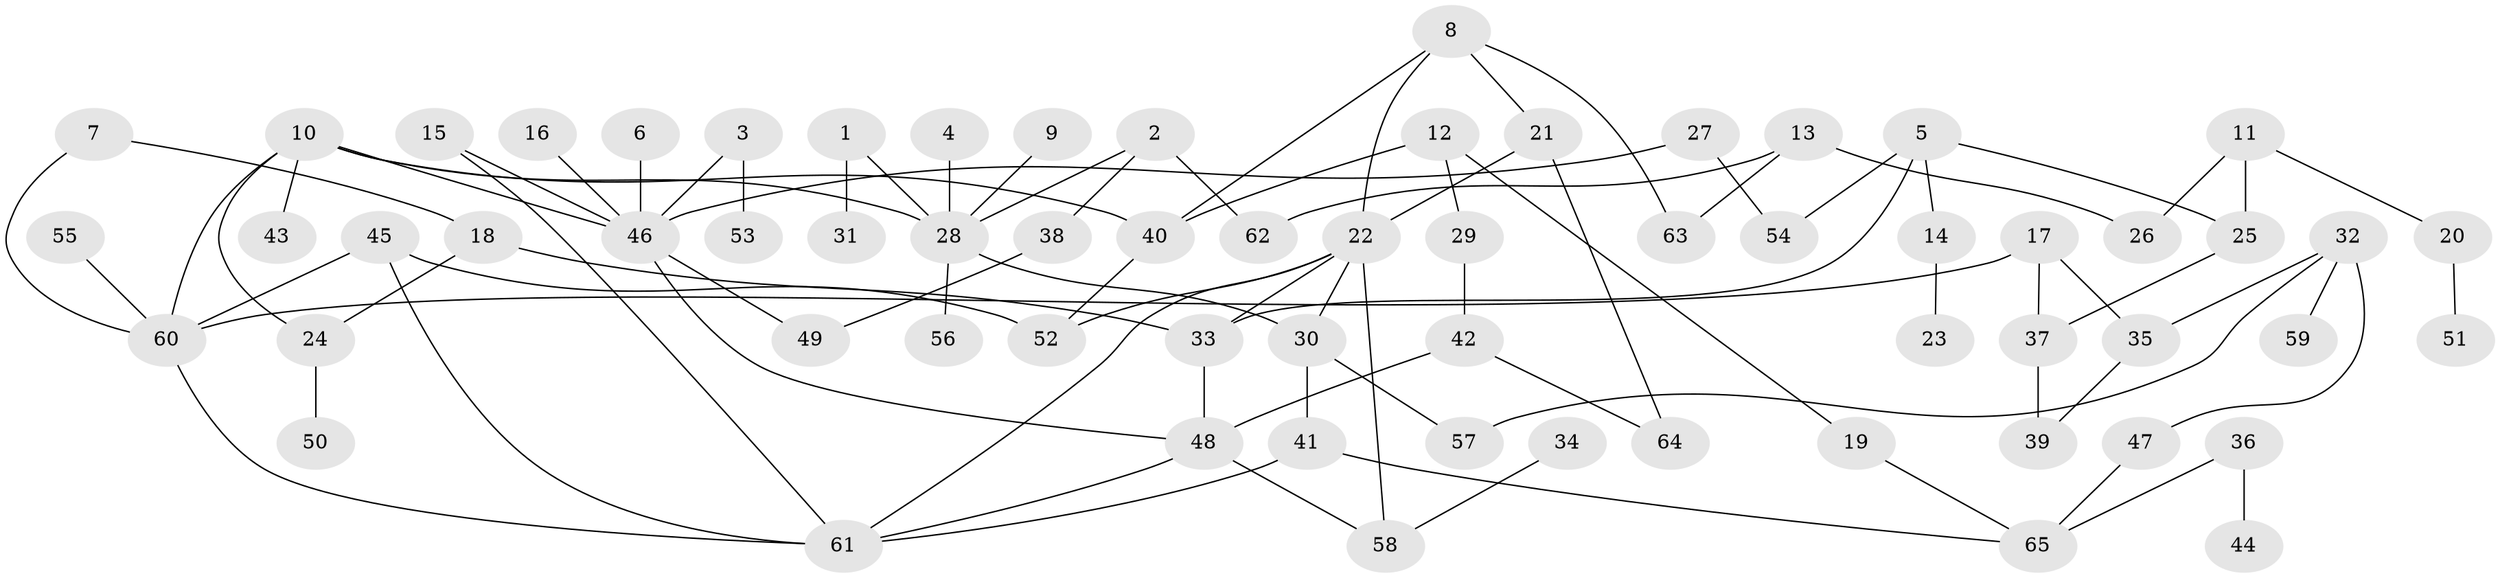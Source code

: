 // original degree distribution, {6: 0.023076923076923078, 8: 0.015384615384615385, 10: 0.007692307692307693, 2: 0.35384615384615387, 5: 0.038461538461538464, 3: 0.2153846153846154, 4: 0.06153846153846154, 1: 0.2846153846153846}
// Generated by graph-tools (version 1.1) at 2025/00/03/09/25 03:00:59]
// undirected, 65 vertices, 88 edges
graph export_dot {
graph [start="1"]
  node [color=gray90,style=filled];
  1;
  2;
  3;
  4;
  5;
  6;
  7;
  8;
  9;
  10;
  11;
  12;
  13;
  14;
  15;
  16;
  17;
  18;
  19;
  20;
  21;
  22;
  23;
  24;
  25;
  26;
  27;
  28;
  29;
  30;
  31;
  32;
  33;
  34;
  35;
  36;
  37;
  38;
  39;
  40;
  41;
  42;
  43;
  44;
  45;
  46;
  47;
  48;
  49;
  50;
  51;
  52;
  53;
  54;
  55;
  56;
  57;
  58;
  59;
  60;
  61;
  62;
  63;
  64;
  65;
  1 -- 28 [weight=1.0];
  1 -- 31 [weight=1.0];
  2 -- 28 [weight=1.0];
  2 -- 38 [weight=1.0];
  2 -- 62 [weight=1.0];
  3 -- 46 [weight=1.0];
  3 -- 53 [weight=1.0];
  4 -- 28 [weight=1.0];
  5 -- 14 [weight=1.0];
  5 -- 25 [weight=1.0];
  5 -- 33 [weight=1.0];
  5 -- 54 [weight=1.0];
  6 -- 46 [weight=1.0];
  7 -- 18 [weight=1.0];
  7 -- 60 [weight=1.0];
  8 -- 21 [weight=1.0];
  8 -- 22 [weight=1.0];
  8 -- 40 [weight=1.0];
  8 -- 63 [weight=1.0];
  9 -- 28 [weight=1.0];
  10 -- 24 [weight=1.0];
  10 -- 28 [weight=1.0];
  10 -- 40 [weight=1.0];
  10 -- 43 [weight=1.0];
  10 -- 46 [weight=1.0];
  10 -- 60 [weight=1.0];
  11 -- 20 [weight=1.0];
  11 -- 25 [weight=1.0];
  11 -- 26 [weight=1.0];
  12 -- 19 [weight=1.0];
  12 -- 29 [weight=1.0];
  12 -- 40 [weight=1.0];
  13 -- 26 [weight=1.0];
  13 -- 62 [weight=1.0];
  13 -- 63 [weight=1.0];
  14 -- 23 [weight=1.0];
  15 -- 46 [weight=1.0];
  15 -- 61 [weight=1.0];
  16 -- 46 [weight=1.0];
  17 -- 35 [weight=1.0];
  17 -- 37 [weight=1.0];
  17 -- 60 [weight=1.0];
  18 -- 24 [weight=1.0];
  18 -- 33 [weight=1.0];
  19 -- 65 [weight=1.0];
  20 -- 51 [weight=1.0];
  21 -- 22 [weight=1.0];
  21 -- 64 [weight=1.0];
  22 -- 30 [weight=1.0];
  22 -- 33 [weight=2.0];
  22 -- 52 [weight=1.0];
  22 -- 58 [weight=1.0];
  22 -- 61 [weight=1.0];
  24 -- 50 [weight=1.0];
  25 -- 37 [weight=1.0];
  27 -- 46 [weight=1.0];
  27 -- 54 [weight=1.0];
  28 -- 30 [weight=1.0];
  28 -- 56 [weight=1.0];
  29 -- 42 [weight=1.0];
  30 -- 41 [weight=1.0];
  30 -- 57 [weight=2.0];
  32 -- 35 [weight=1.0];
  32 -- 47 [weight=1.0];
  32 -- 57 [weight=1.0];
  32 -- 59 [weight=1.0];
  33 -- 48 [weight=1.0];
  34 -- 58 [weight=1.0];
  35 -- 39 [weight=1.0];
  36 -- 44 [weight=1.0];
  36 -- 65 [weight=1.0];
  37 -- 39 [weight=1.0];
  38 -- 49 [weight=1.0];
  40 -- 52 [weight=1.0];
  41 -- 61 [weight=1.0];
  41 -- 65 [weight=1.0];
  42 -- 48 [weight=1.0];
  42 -- 64 [weight=1.0];
  45 -- 52 [weight=1.0];
  45 -- 60 [weight=1.0];
  45 -- 61 [weight=1.0];
  46 -- 48 [weight=1.0];
  46 -- 49 [weight=1.0];
  47 -- 65 [weight=1.0];
  48 -- 58 [weight=1.0];
  48 -- 61 [weight=1.0];
  55 -- 60 [weight=1.0];
  60 -- 61 [weight=1.0];
}
